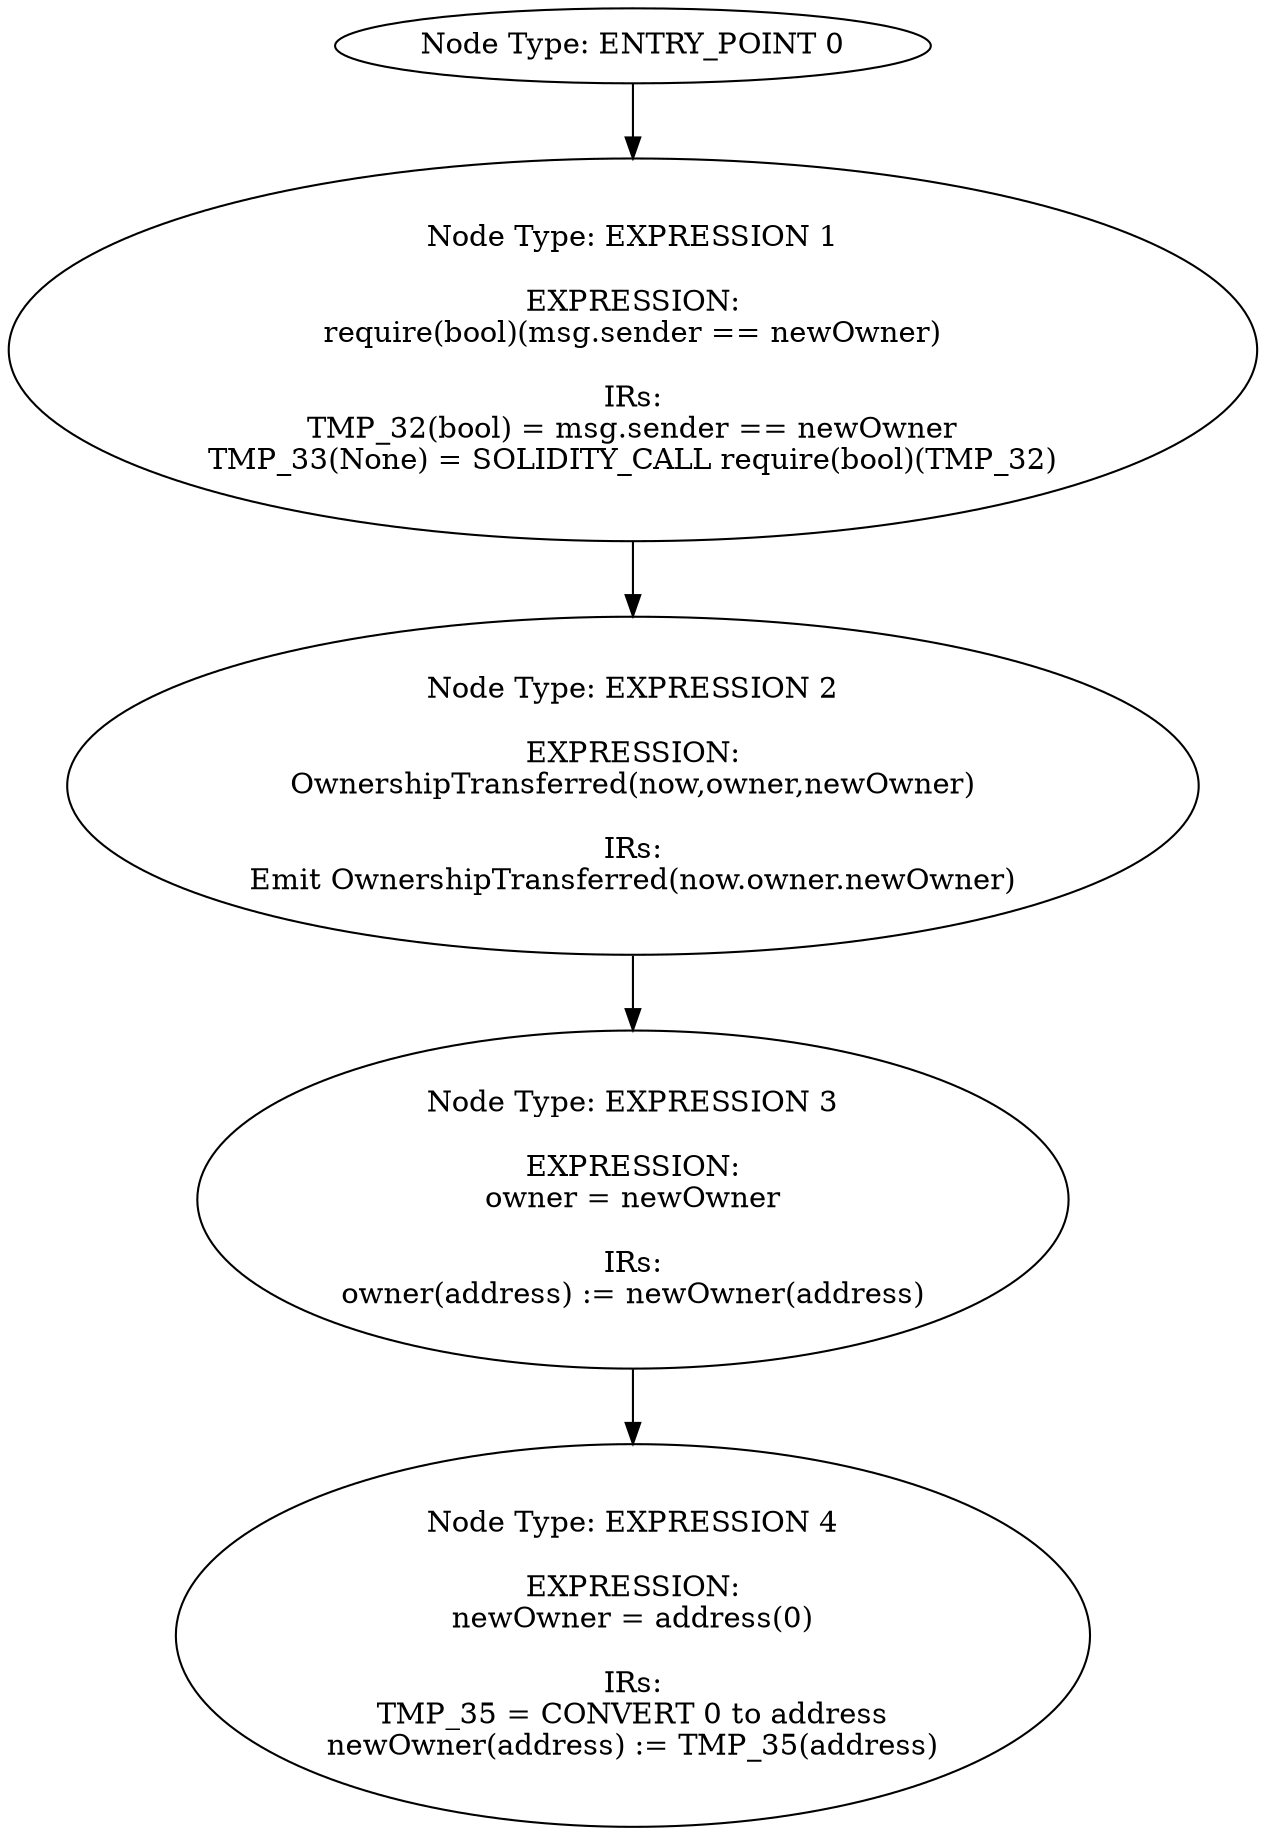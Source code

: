 digraph{
0[label="Node Type: ENTRY_POINT 0
"];
0->1;
1[label="Node Type: EXPRESSION 1

EXPRESSION:
require(bool)(msg.sender == newOwner)

IRs:
TMP_32(bool) = msg.sender == newOwner
TMP_33(None) = SOLIDITY_CALL require(bool)(TMP_32)"];
1->2;
2[label="Node Type: EXPRESSION 2

EXPRESSION:
OwnershipTransferred(now,owner,newOwner)

IRs:
Emit OwnershipTransferred(now.owner.newOwner)"];
2->3;
3[label="Node Type: EXPRESSION 3

EXPRESSION:
owner = newOwner

IRs:
owner(address) := newOwner(address)"];
3->4;
4[label="Node Type: EXPRESSION 4

EXPRESSION:
newOwner = address(0)

IRs:
TMP_35 = CONVERT 0 to address
newOwner(address) := TMP_35(address)"];
}
